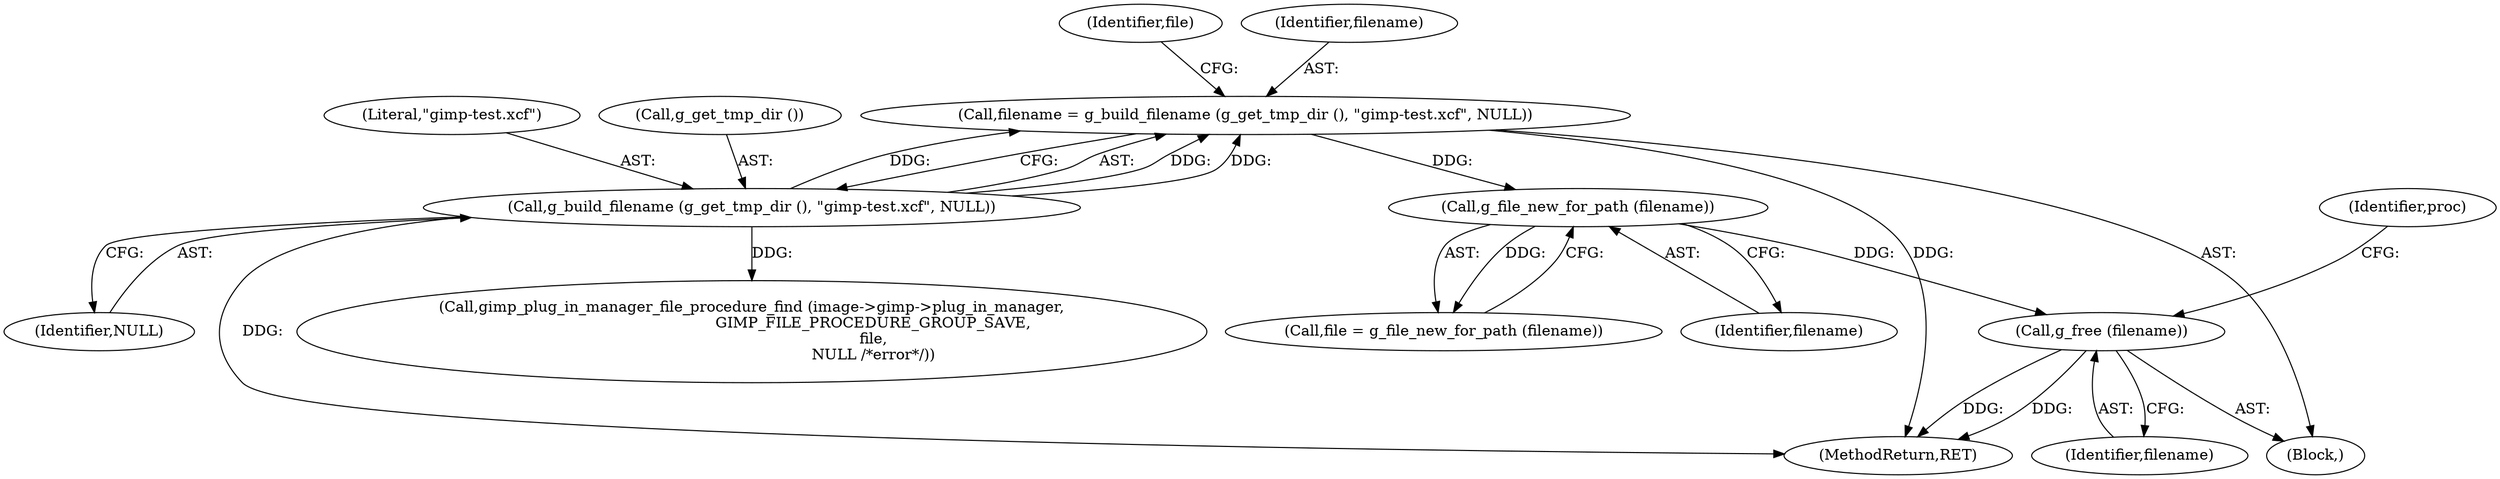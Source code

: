 digraph "0_gimp_c21eff4b031acb04fb4dfce8bd5fdfecc2b6524f@pointer" {
"1000144" [label="(Call,g_free (filename))"];
"1000142" [label="(Call,g_file_new_for_path (filename))"];
"1000134" [label="(Call,filename = g_build_filename (g_get_tmp_dir (), \"gimp-test.xcf\", NULL))"];
"1000136" [label="(Call,g_build_filename (g_get_tmp_dir (), \"gimp-test.xcf\", NULL))"];
"1000141" [label="(Identifier,file)"];
"1000135" [label="(Identifier,filename)"];
"1000142" [label="(Call,g_file_new_for_path (filename))"];
"1000186" [label="(MethodReturn,RET)"];
"1000148" [label="(Call,gimp_plug_in_manager_file_procedure_find (image->gimp->plug_in_manager,\n                                                   GIMP_FILE_PROCEDURE_GROUP_SAVE,\n                                                   file,\n                                                   NULL /*error*/))"];
"1000139" [label="(Identifier,NULL)"];
"1000138" [label="(Literal,\"gimp-test.xcf\")"];
"1000144" [label="(Call,g_free (filename))"];
"1000143" [label="(Identifier,filename)"];
"1000116" [label="(Block,)"];
"1000147" [label="(Identifier,proc)"];
"1000136" [label="(Call,g_build_filename (g_get_tmp_dir (), \"gimp-test.xcf\", NULL))"];
"1000137" [label="(Call,g_get_tmp_dir ())"];
"1000134" [label="(Call,filename = g_build_filename (g_get_tmp_dir (), \"gimp-test.xcf\", NULL))"];
"1000140" [label="(Call,file = g_file_new_for_path (filename))"];
"1000145" [label="(Identifier,filename)"];
"1000144" -> "1000116"  [label="AST: "];
"1000144" -> "1000145"  [label="CFG: "];
"1000145" -> "1000144"  [label="AST: "];
"1000147" -> "1000144"  [label="CFG: "];
"1000144" -> "1000186"  [label="DDG: "];
"1000144" -> "1000186"  [label="DDG: "];
"1000142" -> "1000144"  [label="DDG: "];
"1000142" -> "1000140"  [label="AST: "];
"1000142" -> "1000143"  [label="CFG: "];
"1000143" -> "1000142"  [label="AST: "];
"1000140" -> "1000142"  [label="CFG: "];
"1000142" -> "1000140"  [label="DDG: "];
"1000134" -> "1000142"  [label="DDG: "];
"1000134" -> "1000116"  [label="AST: "];
"1000134" -> "1000136"  [label="CFG: "];
"1000135" -> "1000134"  [label="AST: "];
"1000136" -> "1000134"  [label="AST: "];
"1000141" -> "1000134"  [label="CFG: "];
"1000134" -> "1000186"  [label="DDG: "];
"1000136" -> "1000134"  [label="DDG: "];
"1000136" -> "1000134"  [label="DDG: "];
"1000136" -> "1000134"  [label="DDG: "];
"1000136" -> "1000139"  [label="CFG: "];
"1000137" -> "1000136"  [label="AST: "];
"1000138" -> "1000136"  [label="AST: "];
"1000139" -> "1000136"  [label="AST: "];
"1000136" -> "1000186"  [label="DDG: "];
"1000136" -> "1000148"  [label="DDG: "];
}
